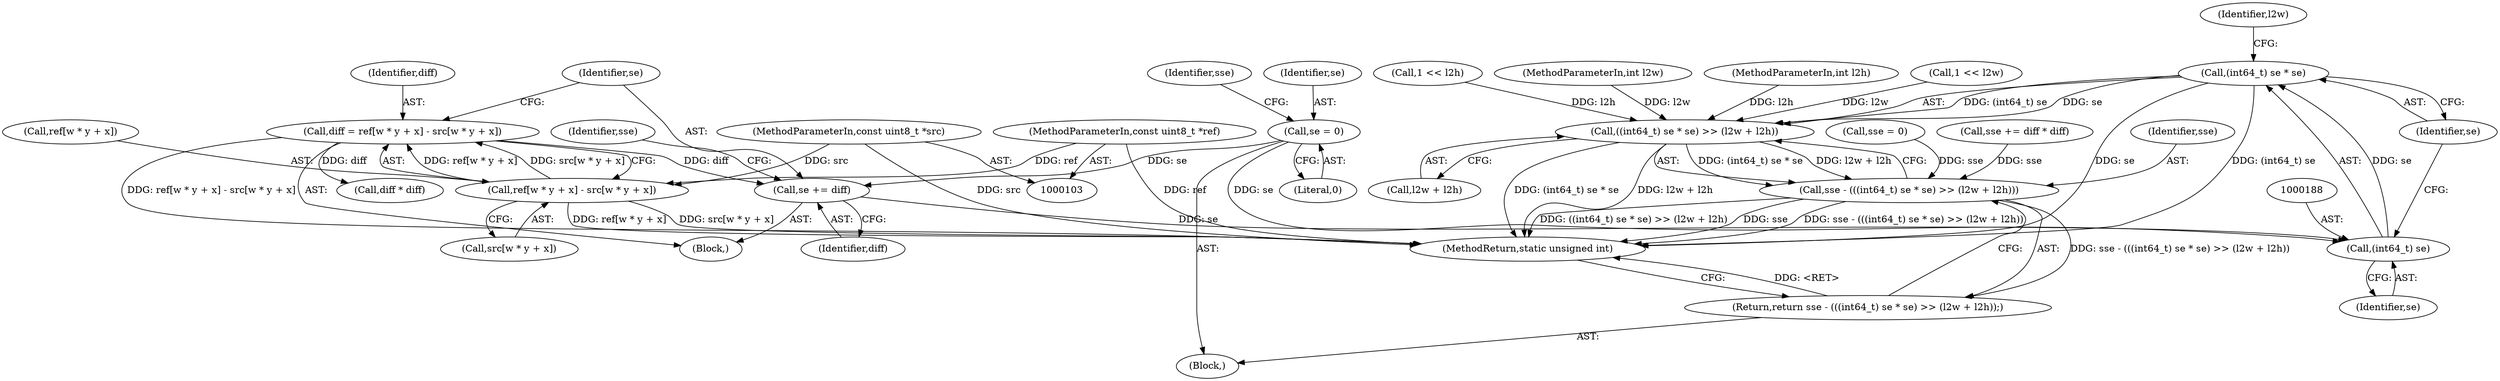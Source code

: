 digraph "1_Android_5a9753fca56f0eeb9f61e342b2fccffc364f9426_121@del" {
"1000186" [label="(Call,(int64_t) se * se)"];
"1000187" [label="(Call,(int64_t) se)"];
"1000111" [label="(Call,se = 0)"];
"1000170" [label="(Call,se += diff)"];
"1000153" [label="(Call,diff = ref[w * y + x] - src[w * y + x])"];
"1000155" [label="(Call,ref[w * y + x] - src[w * y + x])"];
"1000104" [label="(MethodParameterIn,const uint8_t *ref)"];
"1000105" [label="(MethodParameterIn,const uint8_t *src)"];
"1000185" [label="(Call,((int64_t) se * se) >> (l2w + l2h))"];
"1000183" [label="(Call,sse - (((int64_t) se * se) >> (l2w + l2h)))"];
"1000182" [label="(Return,return sse - (((int64_t) se * se) >> (l2w + l2h));)"];
"1000127" [label="(Call,1 << l2h)"];
"1000154" [label="(Identifier,diff)"];
"1000186" [label="(Call,(int64_t) se * se)"];
"1000185" [label="(Call,((int64_t) se * se) >> (l2w + l2h))"];
"1000116" [label="(Identifier,sse)"];
"1000174" [label="(Identifier,sse)"];
"1000170" [label="(Call,se += diff)"];
"1000113" [label="(Literal,0)"];
"1000112" [label="(Identifier,se)"];
"1000189" [label="(Identifier,se)"];
"1000191" [label="(Call,l2w + l2h)"];
"1000106" [label="(MethodParameterIn,int l2w)"];
"1000192" [label="(Identifier,l2w)"];
"1000194" [label="(MethodReturn,static unsigned int)"];
"1000107" [label="(MethodParameterIn,int l2h)"];
"1000121" [label="(Call,1 << l2w)"];
"1000172" [label="(Identifier,diff)"];
"1000111" [label="(Call,se = 0)"];
"1000183" [label="(Call,sse - (((int64_t) se * se) >> (l2w + l2h)))"];
"1000182" [label="(Return,return sse - (((int64_t) se * se) >> (l2w + l2h));)"];
"1000184" [label="(Identifier,sse)"];
"1000171" [label="(Identifier,se)"];
"1000175" [label="(Call,diff * diff)"];
"1000187" [label="(Call,(int64_t) se)"];
"1000163" [label="(Call,src[w * y + x])"];
"1000109" [label="(Block,)"];
"1000190" [label="(Identifier,se)"];
"1000115" [label="(Call,sse = 0)"];
"1000173" [label="(Call,sse += diff * diff)"];
"1000104" [label="(MethodParameterIn,const uint8_t *ref)"];
"1000153" [label="(Call,diff = ref[w * y + x] - src[w * y + x])"];
"1000151" [label="(Block,)"];
"1000156" [label="(Call,ref[w * y + x])"];
"1000155" [label="(Call,ref[w * y + x] - src[w * y + x])"];
"1000105" [label="(MethodParameterIn,const uint8_t *src)"];
"1000186" -> "1000185"  [label="AST: "];
"1000186" -> "1000190"  [label="CFG: "];
"1000187" -> "1000186"  [label="AST: "];
"1000190" -> "1000186"  [label="AST: "];
"1000192" -> "1000186"  [label="CFG: "];
"1000186" -> "1000194"  [label="DDG: (int64_t) se"];
"1000186" -> "1000194"  [label="DDG: se"];
"1000186" -> "1000185"  [label="DDG: (int64_t) se"];
"1000186" -> "1000185"  [label="DDG: se"];
"1000187" -> "1000186"  [label="DDG: se"];
"1000187" -> "1000189"  [label="CFG: "];
"1000188" -> "1000187"  [label="AST: "];
"1000189" -> "1000187"  [label="AST: "];
"1000190" -> "1000187"  [label="CFG: "];
"1000111" -> "1000187"  [label="DDG: se"];
"1000170" -> "1000187"  [label="DDG: se"];
"1000111" -> "1000109"  [label="AST: "];
"1000111" -> "1000113"  [label="CFG: "];
"1000112" -> "1000111"  [label="AST: "];
"1000113" -> "1000111"  [label="AST: "];
"1000116" -> "1000111"  [label="CFG: "];
"1000111" -> "1000170"  [label="DDG: se"];
"1000170" -> "1000151"  [label="AST: "];
"1000170" -> "1000172"  [label="CFG: "];
"1000171" -> "1000170"  [label="AST: "];
"1000172" -> "1000170"  [label="AST: "];
"1000174" -> "1000170"  [label="CFG: "];
"1000153" -> "1000170"  [label="DDG: diff"];
"1000153" -> "1000151"  [label="AST: "];
"1000153" -> "1000155"  [label="CFG: "];
"1000154" -> "1000153"  [label="AST: "];
"1000155" -> "1000153"  [label="AST: "];
"1000171" -> "1000153"  [label="CFG: "];
"1000153" -> "1000194"  [label="DDG: ref[w * y + x] - src[w * y + x]"];
"1000155" -> "1000153"  [label="DDG: ref[w * y + x]"];
"1000155" -> "1000153"  [label="DDG: src[w * y + x]"];
"1000153" -> "1000175"  [label="DDG: diff"];
"1000155" -> "1000163"  [label="CFG: "];
"1000156" -> "1000155"  [label="AST: "];
"1000163" -> "1000155"  [label="AST: "];
"1000155" -> "1000194"  [label="DDG: ref[w * y + x]"];
"1000155" -> "1000194"  [label="DDG: src[w * y + x]"];
"1000104" -> "1000155"  [label="DDG: ref"];
"1000105" -> "1000155"  [label="DDG: src"];
"1000104" -> "1000103"  [label="AST: "];
"1000104" -> "1000194"  [label="DDG: ref"];
"1000105" -> "1000103"  [label="AST: "];
"1000105" -> "1000194"  [label="DDG: src"];
"1000185" -> "1000183"  [label="AST: "];
"1000185" -> "1000191"  [label="CFG: "];
"1000191" -> "1000185"  [label="AST: "];
"1000183" -> "1000185"  [label="CFG: "];
"1000185" -> "1000194"  [label="DDG: (int64_t) se * se"];
"1000185" -> "1000194"  [label="DDG: l2w + l2h"];
"1000185" -> "1000183"  [label="DDG: (int64_t) se * se"];
"1000185" -> "1000183"  [label="DDG: l2w + l2h"];
"1000121" -> "1000185"  [label="DDG: l2w"];
"1000106" -> "1000185"  [label="DDG: l2w"];
"1000127" -> "1000185"  [label="DDG: l2h"];
"1000107" -> "1000185"  [label="DDG: l2h"];
"1000183" -> "1000182"  [label="AST: "];
"1000184" -> "1000183"  [label="AST: "];
"1000182" -> "1000183"  [label="CFG: "];
"1000183" -> "1000194"  [label="DDG: ((int64_t) se * se) >> (l2w + l2h)"];
"1000183" -> "1000194"  [label="DDG: sse"];
"1000183" -> "1000194"  [label="DDG: sse - (((int64_t) se * se) >> (l2w + l2h))"];
"1000183" -> "1000182"  [label="DDG: sse - (((int64_t) se * se) >> (l2w + l2h))"];
"1000115" -> "1000183"  [label="DDG: sse"];
"1000173" -> "1000183"  [label="DDG: sse"];
"1000182" -> "1000109"  [label="AST: "];
"1000194" -> "1000182"  [label="CFG: "];
"1000182" -> "1000194"  [label="DDG: <RET>"];
}
